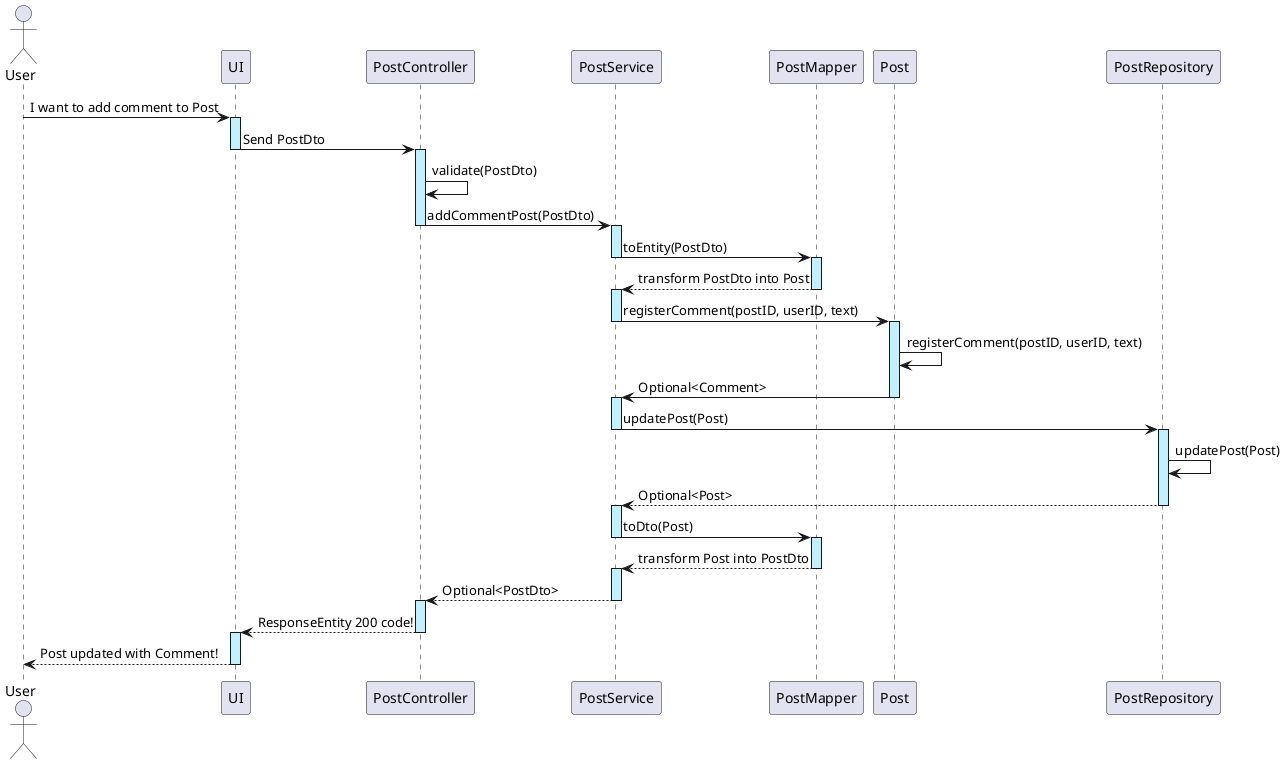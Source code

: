 @startuml


actor User

User -> UI ++ #application: I want to add comment to Post
UI -> PostController --++ #application : Send PostDto
PostController -> PostController #application: validate(PostDto)
PostController -> PostService --++ #application: addCommentPost(PostDto)
PostService -> PostMapper --++ #application: toEntity(PostDto)
PostMapper --> PostService --++ #application: transform PostDto into Post
PostService -> Post --++ #application: registerComment(postID, userID, text)
Post -> Post #application: registerComment(postID, userID, text)
Post -> PostService --++ #application: Optional<Comment>
PostService -> PostRepository --++ #application: updatePost(Post)
PostRepository -> PostRepository #application: updatePost(Post)
PostRepository --> PostService --++ #application: Optional<Post>
PostService -> PostMapper --++ #application: toDto(Post)
PostMapper --> PostService --++ #application: transform Post into PostDto
PostService --> PostController --++ #application: Optional<PostDto>
PostController --> UI --++ #application: ResponseEntity 200 code!
UI --> User -- #application: Post updated with Comment!


@enduml